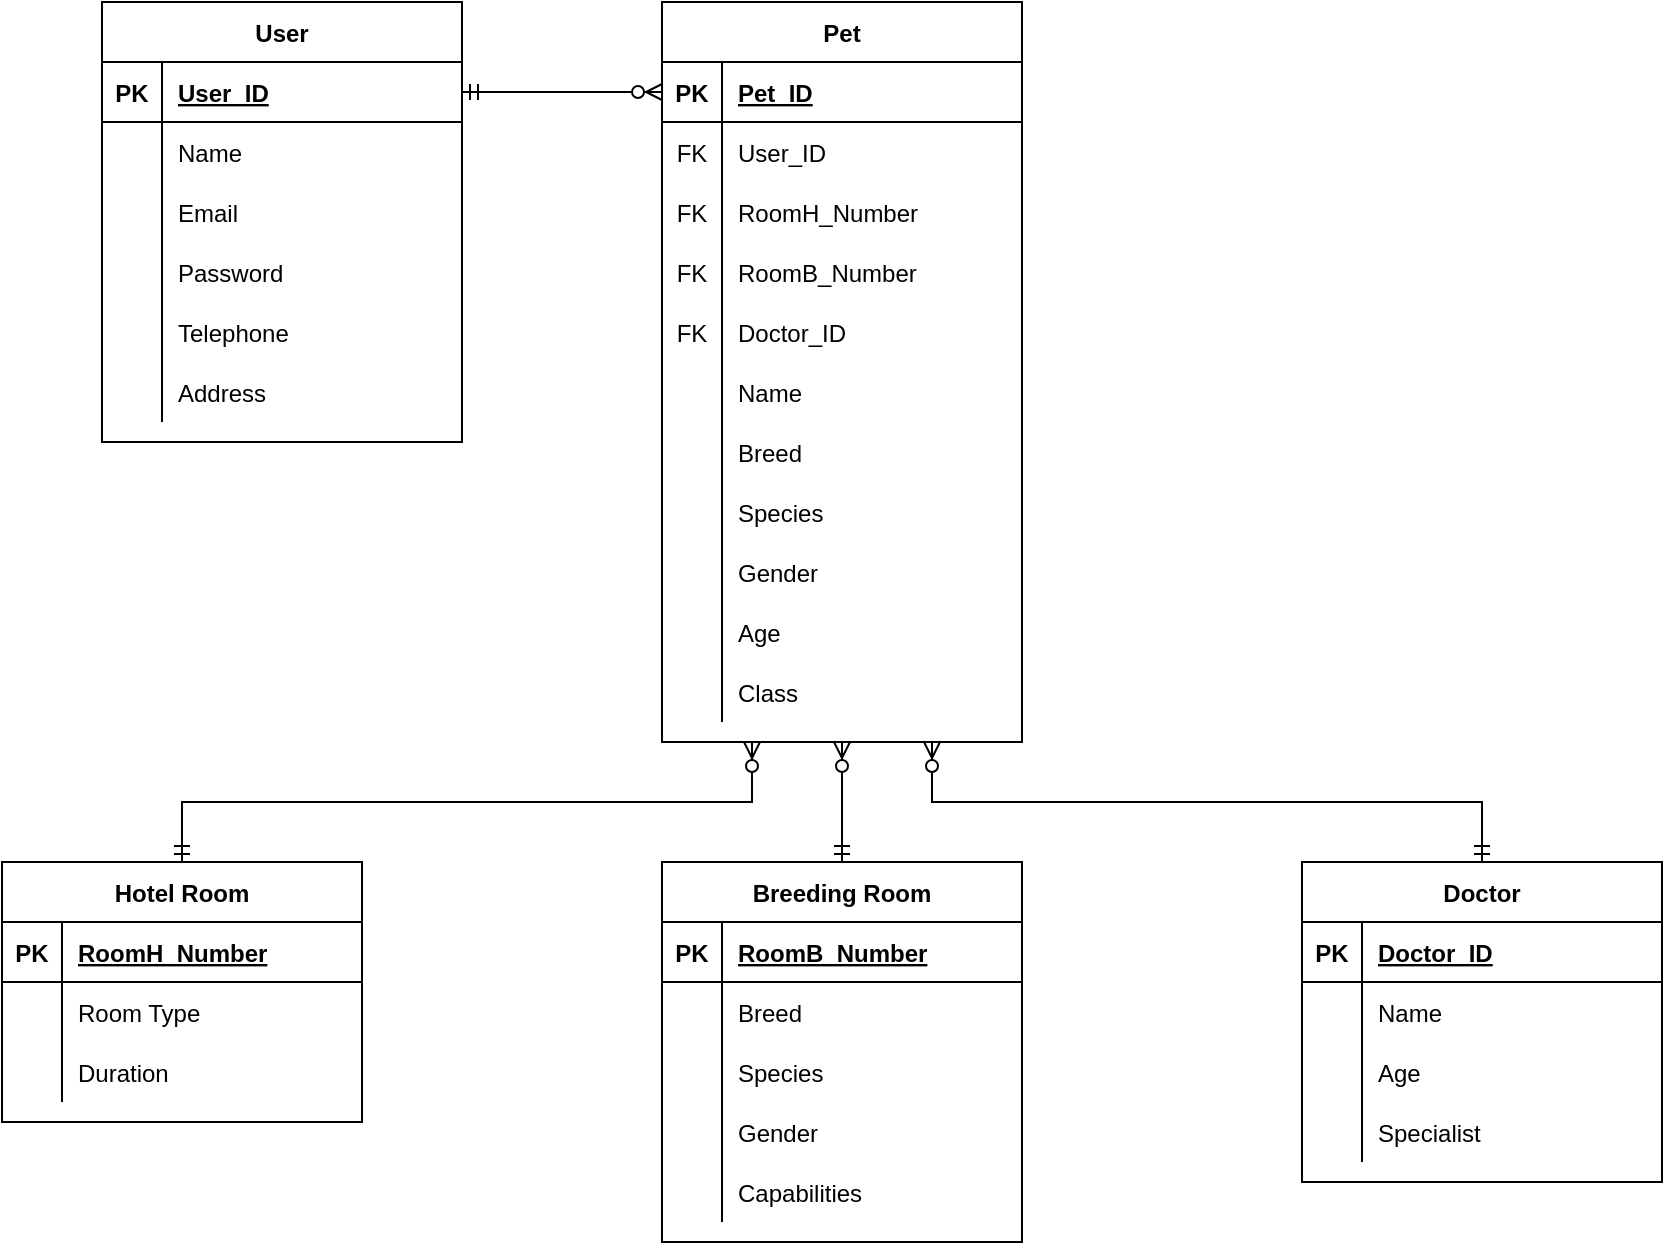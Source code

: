 <mxfile version="15.8.8" type="github" pages="2"><diagram id="2J634cxyii3OIA9NPOQA" name="Page-1"><mxGraphModel dx="2044" dy="936" grid="1" gridSize="10" guides="1" tooltips="1" connect="1" arrows="1" fold="1" page="1" pageScale="1" pageWidth="850" pageHeight="1100" math="0" shadow="0"><root><mxCell id="0"/><mxCell id="1" parent="0"/><mxCell id="0__9vRIjobspKRJIv8Oy-1" value="Pet" style="shape=table;startSize=30;container=1;collapsible=1;childLayout=tableLayout;fixedRows=1;rowLines=0;fontStyle=1;align=center;resizeLast=1;" vertex="1" parent="1"><mxGeometry x="500" y="160" width="180" height="370" as="geometry"/></mxCell><mxCell id="0__9vRIjobspKRJIv8Oy-2" value="" style="shape=partialRectangle;collapsible=0;dropTarget=0;pointerEvents=0;fillColor=none;top=0;left=0;bottom=1;right=0;points=[[0,0.5],[1,0.5]];portConstraint=eastwest;" vertex="1" parent="0__9vRIjobspKRJIv8Oy-1"><mxGeometry y="30" width="180" height="30" as="geometry"/></mxCell><mxCell id="0__9vRIjobspKRJIv8Oy-3" value="PK" style="shape=partialRectangle;connectable=0;fillColor=none;top=0;left=0;bottom=0;right=0;fontStyle=1;overflow=hidden;" vertex="1" parent="0__9vRIjobspKRJIv8Oy-2"><mxGeometry width="30" height="30" as="geometry"><mxRectangle width="30" height="30" as="alternateBounds"/></mxGeometry></mxCell><mxCell id="0__9vRIjobspKRJIv8Oy-4" value="Pet_ID" style="shape=partialRectangle;connectable=0;fillColor=none;top=0;left=0;bottom=0;right=0;align=left;spacingLeft=6;fontStyle=5;overflow=hidden;" vertex="1" parent="0__9vRIjobspKRJIv8Oy-2"><mxGeometry x="30" width="150" height="30" as="geometry"><mxRectangle width="150" height="30" as="alternateBounds"/></mxGeometry></mxCell><mxCell id="0__9vRIjobspKRJIv8Oy-5" style="shape=partialRectangle;collapsible=0;dropTarget=0;pointerEvents=0;fillColor=none;top=0;left=0;bottom=0;right=0;points=[[0,0.5],[1,0.5]];portConstraint=eastwest;" vertex="1" parent="0__9vRIjobspKRJIv8Oy-1"><mxGeometry y="60" width="180" height="30" as="geometry"/></mxCell><mxCell id="0__9vRIjobspKRJIv8Oy-6" value="FK" style="shape=partialRectangle;connectable=0;fillColor=none;top=0;left=0;bottom=0;right=0;editable=1;overflow=hidden;" vertex="1" parent="0__9vRIjobspKRJIv8Oy-5"><mxGeometry width="30" height="30" as="geometry"><mxRectangle width="30" height="30" as="alternateBounds"/></mxGeometry></mxCell><mxCell id="0__9vRIjobspKRJIv8Oy-7" value="User_ID" style="shape=partialRectangle;connectable=0;fillColor=none;top=0;left=0;bottom=0;right=0;align=left;spacingLeft=6;overflow=hidden;" vertex="1" parent="0__9vRIjobspKRJIv8Oy-5"><mxGeometry x="30" width="150" height="30" as="geometry"><mxRectangle width="150" height="30" as="alternateBounds"/></mxGeometry></mxCell><mxCell id="0__9vRIjobspKRJIv8Oy-8" style="shape=partialRectangle;collapsible=0;dropTarget=0;pointerEvents=0;fillColor=none;top=0;left=0;bottom=0;right=0;points=[[0,0.5],[1,0.5]];portConstraint=eastwest;" vertex="1" parent="0__9vRIjobspKRJIv8Oy-1"><mxGeometry y="90" width="180" height="30" as="geometry"/></mxCell><mxCell id="0__9vRIjobspKRJIv8Oy-9" value="FK" style="shape=partialRectangle;connectable=0;fillColor=none;top=0;left=0;bottom=0;right=0;editable=1;overflow=hidden;" vertex="1" parent="0__9vRIjobspKRJIv8Oy-8"><mxGeometry width="30" height="30" as="geometry"><mxRectangle width="30" height="30" as="alternateBounds"/></mxGeometry></mxCell><mxCell id="0__9vRIjobspKRJIv8Oy-10" value="RoomH_Number" style="shape=partialRectangle;connectable=0;fillColor=none;top=0;left=0;bottom=0;right=0;align=left;spacingLeft=6;overflow=hidden;" vertex="1" parent="0__9vRIjobspKRJIv8Oy-8"><mxGeometry x="30" width="150" height="30" as="geometry"><mxRectangle width="150" height="30" as="alternateBounds"/></mxGeometry></mxCell><mxCell id="0__9vRIjobspKRJIv8Oy-11" style="shape=partialRectangle;collapsible=0;dropTarget=0;pointerEvents=0;fillColor=none;top=0;left=0;bottom=0;right=0;points=[[0,0.5],[1,0.5]];portConstraint=eastwest;" vertex="1" parent="0__9vRIjobspKRJIv8Oy-1"><mxGeometry y="120" width="180" height="30" as="geometry"/></mxCell><mxCell id="0__9vRIjobspKRJIv8Oy-12" value="FK" style="shape=partialRectangle;connectable=0;fillColor=none;top=0;left=0;bottom=0;right=0;editable=1;overflow=hidden;" vertex="1" parent="0__9vRIjobspKRJIv8Oy-11"><mxGeometry width="30" height="30" as="geometry"><mxRectangle width="30" height="30" as="alternateBounds"/></mxGeometry></mxCell><mxCell id="0__9vRIjobspKRJIv8Oy-13" value="RoomB_Number" style="shape=partialRectangle;connectable=0;fillColor=none;top=0;left=0;bottom=0;right=0;align=left;spacingLeft=6;overflow=hidden;" vertex="1" parent="0__9vRIjobspKRJIv8Oy-11"><mxGeometry x="30" width="150" height="30" as="geometry"><mxRectangle width="150" height="30" as="alternateBounds"/></mxGeometry></mxCell><mxCell id="0__9vRIjobspKRJIv8Oy-14" style="shape=partialRectangle;collapsible=0;dropTarget=0;pointerEvents=0;fillColor=none;top=0;left=0;bottom=0;right=0;points=[[0,0.5],[1,0.5]];portConstraint=eastwest;" vertex="1" parent="0__9vRIjobspKRJIv8Oy-1"><mxGeometry y="150" width="180" height="30" as="geometry"/></mxCell><mxCell id="0__9vRIjobspKRJIv8Oy-15" value="FK" style="shape=partialRectangle;connectable=0;fillColor=none;top=0;left=0;bottom=0;right=0;editable=1;overflow=hidden;" vertex="1" parent="0__9vRIjobspKRJIv8Oy-14"><mxGeometry width="30" height="30" as="geometry"><mxRectangle width="30" height="30" as="alternateBounds"/></mxGeometry></mxCell><mxCell id="0__9vRIjobspKRJIv8Oy-16" value="Doctor_ID" style="shape=partialRectangle;connectable=0;fillColor=none;top=0;left=0;bottom=0;right=0;align=left;spacingLeft=6;overflow=hidden;" vertex="1" parent="0__9vRIjobspKRJIv8Oy-14"><mxGeometry x="30" width="150" height="30" as="geometry"><mxRectangle width="150" height="30" as="alternateBounds"/></mxGeometry></mxCell><mxCell id="0__9vRIjobspKRJIv8Oy-17" value="" style="shape=partialRectangle;collapsible=0;dropTarget=0;pointerEvents=0;fillColor=none;top=0;left=0;bottom=0;right=0;points=[[0,0.5],[1,0.5]];portConstraint=eastwest;" vertex="1" parent="0__9vRIjobspKRJIv8Oy-1"><mxGeometry y="180" width="180" height="30" as="geometry"/></mxCell><mxCell id="0__9vRIjobspKRJIv8Oy-18" value="" style="shape=partialRectangle;connectable=0;fillColor=none;top=0;left=0;bottom=0;right=0;editable=1;overflow=hidden;" vertex="1" parent="0__9vRIjobspKRJIv8Oy-17"><mxGeometry width="30" height="30" as="geometry"><mxRectangle width="30" height="30" as="alternateBounds"/></mxGeometry></mxCell><mxCell id="0__9vRIjobspKRJIv8Oy-19" value="Name" style="shape=partialRectangle;connectable=0;fillColor=none;top=0;left=0;bottom=0;right=0;align=left;spacingLeft=6;overflow=hidden;" vertex="1" parent="0__9vRIjobspKRJIv8Oy-17"><mxGeometry x="30" width="150" height="30" as="geometry"><mxRectangle width="150" height="30" as="alternateBounds"/></mxGeometry></mxCell><mxCell id="0__9vRIjobspKRJIv8Oy-20" value="" style="shape=partialRectangle;collapsible=0;dropTarget=0;pointerEvents=0;fillColor=none;top=0;left=0;bottom=0;right=0;points=[[0,0.5],[1,0.5]];portConstraint=eastwest;" vertex="1" parent="0__9vRIjobspKRJIv8Oy-1"><mxGeometry y="210" width="180" height="30" as="geometry"/></mxCell><mxCell id="0__9vRIjobspKRJIv8Oy-21" value="" style="shape=partialRectangle;connectable=0;fillColor=none;top=0;left=0;bottom=0;right=0;editable=1;overflow=hidden;" vertex="1" parent="0__9vRIjobspKRJIv8Oy-20"><mxGeometry width="30" height="30" as="geometry"><mxRectangle width="30" height="30" as="alternateBounds"/></mxGeometry></mxCell><mxCell id="0__9vRIjobspKRJIv8Oy-22" value="Breed" style="shape=partialRectangle;connectable=0;fillColor=none;top=0;left=0;bottom=0;right=0;align=left;spacingLeft=6;overflow=hidden;" vertex="1" parent="0__9vRIjobspKRJIv8Oy-20"><mxGeometry x="30" width="150" height="30" as="geometry"><mxRectangle width="150" height="30" as="alternateBounds"/></mxGeometry></mxCell><mxCell id="0__9vRIjobspKRJIv8Oy-23" style="shape=partialRectangle;collapsible=0;dropTarget=0;pointerEvents=0;fillColor=none;top=0;left=0;bottom=0;right=0;points=[[0,0.5],[1,0.5]];portConstraint=eastwest;" vertex="1" parent="0__9vRIjobspKRJIv8Oy-1"><mxGeometry y="240" width="180" height="30" as="geometry"/></mxCell><mxCell id="0__9vRIjobspKRJIv8Oy-24" style="shape=partialRectangle;connectable=0;fillColor=none;top=0;left=0;bottom=0;right=0;editable=1;overflow=hidden;" vertex="1" parent="0__9vRIjobspKRJIv8Oy-23"><mxGeometry width="30" height="30" as="geometry"><mxRectangle width="30" height="30" as="alternateBounds"/></mxGeometry></mxCell><mxCell id="0__9vRIjobspKRJIv8Oy-25" value="Species" style="shape=partialRectangle;connectable=0;fillColor=none;top=0;left=0;bottom=0;right=0;align=left;spacingLeft=6;overflow=hidden;" vertex="1" parent="0__9vRIjobspKRJIv8Oy-23"><mxGeometry x="30" width="150" height="30" as="geometry"><mxRectangle width="150" height="30" as="alternateBounds"/></mxGeometry></mxCell><mxCell id="0__9vRIjobspKRJIv8Oy-26" value="" style="shape=partialRectangle;collapsible=0;dropTarget=0;pointerEvents=0;fillColor=none;top=0;left=0;bottom=0;right=0;points=[[0,0.5],[1,0.5]];portConstraint=eastwest;" vertex="1" parent="0__9vRIjobspKRJIv8Oy-1"><mxGeometry y="270" width="180" height="30" as="geometry"/></mxCell><mxCell id="0__9vRIjobspKRJIv8Oy-27" value="" style="shape=partialRectangle;connectable=0;fillColor=none;top=0;left=0;bottom=0;right=0;editable=1;overflow=hidden;" vertex="1" parent="0__9vRIjobspKRJIv8Oy-26"><mxGeometry width="30" height="30" as="geometry"><mxRectangle width="30" height="30" as="alternateBounds"/></mxGeometry></mxCell><mxCell id="0__9vRIjobspKRJIv8Oy-28" value="Gender" style="shape=partialRectangle;connectable=0;fillColor=none;top=0;left=0;bottom=0;right=0;align=left;spacingLeft=6;overflow=hidden;" vertex="1" parent="0__9vRIjobspKRJIv8Oy-26"><mxGeometry x="30" width="150" height="30" as="geometry"><mxRectangle width="150" height="30" as="alternateBounds"/></mxGeometry></mxCell><mxCell id="0__9vRIjobspKRJIv8Oy-29" style="shape=partialRectangle;collapsible=0;dropTarget=0;pointerEvents=0;fillColor=none;top=0;left=0;bottom=0;right=0;points=[[0,0.5],[1,0.5]];portConstraint=eastwest;" vertex="1" parent="0__9vRIjobspKRJIv8Oy-1"><mxGeometry y="300" width="180" height="30" as="geometry"/></mxCell><mxCell id="0__9vRIjobspKRJIv8Oy-30" style="shape=partialRectangle;connectable=0;fillColor=none;top=0;left=0;bottom=0;right=0;editable=1;overflow=hidden;" vertex="1" parent="0__9vRIjobspKRJIv8Oy-29"><mxGeometry width="30" height="30" as="geometry"><mxRectangle width="30" height="30" as="alternateBounds"/></mxGeometry></mxCell><mxCell id="0__9vRIjobspKRJIv8Oy-31" value="Age" style="shape=partialRectangle;connectable=0;fillColor=none;top=0;left=0;bottom=0;right=0;align=left;spacingLeft=6;overflow=hidden;" vertex="1" parent="0__9vRIjobspKRJIv8Oy-29"><mxGeometry x="30" width="150" height="30" as="geometry"><mxRectangle width="150" height="30" as="alternateBounds"/></mxGeometry></mxCell><mxCell id="0__9vRIjobspKRJIv8Oy-32" style="shape=partialRectangle;collapsible=0;dropTarget=0;pointerEvents=0;fillColor=none;top=0;left=0;bottom=0;right=0;points=[[0,0.5],[1,0.5]];portConstraint=eastwest;" vertex="1" parent="0__9vRIjobspKRJIv8Oy-1"><mxGeometry y="330" width="180" height="30" as="geometry"/></mxCell><mxCell id="0__9vRIjobspKRJIv8Oy-33" style="shape=partialRectangle;connectable=0;fillColor=none;top=0;left=0;bottom=0;right=0;editable=1;overflow=hidden;" vertex="1" parent="0__9vRIjobspKRJIv8Oy-32"><mxGeometry width="30" height="30" as="geometry"><mxRectangle width="30" height="30" as="alternateBounds"/></mxGeometry></mxCell><mxCell id="0__9vRIjobspKRJIv8Oy-34" value="Class" style="shape=partialRectangle;connectable=0;fillColor=none;top=0;left=0;bottom=0;right=0;align=left;spacingLeft=6;overflow=hidden;" vertex="1" parent="0__9vRIjobspKRJIv8Oy-32"><mxGeometry x="30" width="150" height="30" as="geometry"><mxRectangle width="150" height="30" as="alternateBounds"/></mxGeometry></mxCell><mxCell id="0__9vRIjobspKRJIv8Oy-35" value="Hotel Room" style="shape=table;startSize=30;container=1;collapsible=1;childLayout=tableLayout;fixedRows=1;rowLines=0;fontStyle=1;align=center;resizeLast=1;" vertex="1" parent="1"><mxGeometry x="170" y="590" width="180" height="130" as="geometry"/></mxCell><mxCell id="0__9vRIjobspKRJIv8Oy-36" value="" style="shape=partialRectangle;collapsible=0;dropTarget=0;pointerEvents=0;fillColor=none;top=0;left=0;bottom=1;right=0;points=[[0,0.5],[1,0.5]];portConstraint=eastwest;" vertex="1" parent="0__9vRIjobspKRJIv8Oy-35"><mxGeometry y="30" width="180" height="30" as="geometry"/></mxCell><mxCell id="0__9vRIjobspKRJIv8Oy-37" value="PK" style="shape=partialRectangle;connectable=0;fillColor=none;top=0;left=0;bottom=0;right=0;fontStyle=1;overflow=hidden;" vertex="1" parent="0__9vRIjobspKRJIv8Oy-36"><mxGeometry width="30" height="30" as="geometry"><mxRectangle width="30" height="30" as="alternateBounds"/></mxGeometry></mxCell><mxCell id="0__9vRIjobspKRJIv8Oy-38" value="RoomH_Number" style="shape=partialRectangle;connectable=0;fillColor=none;top=0;left=0;bottom=0;right=0;align=left;spacingLeft=6;fontStyle=5;overflow=hidden;" vertex="1" parent="0__9vRIjobspKRJIv8Oy-36"><mxGeometry x="30" width="150" height="30" as="geometry"><mxRectangle width="150" height="30" as="alternateBounds"/></mxGeometry></mxCell><mxCell id="0__9vRIjobspKRJIv8Oy-39" style="shape=partialRectangle;collapsible=0;dropTarget=0;pointerEvents=0;fillColor=none;top=0;left=0;bottom=0;right=0;points=[[0,0.5],[1,0.5]];portConstraint=eastwest;" vertex="1" parent="0__9vRIjobspKRJIv8Oy-35"><mxGeometry y="60" width="180" height="30" as="geometry"/></mxCell><mxCell id="0__9vRIjobspKRJIv8Oy-40" style="shape=partialRectangle;connectable=0;fillColor=none;top=0;left=0;bottom=0;right=0;editable=1;overflow=hidden;" vertex="1" parent="0__9vRIjobspKRJIv8Oy-39"><mxGeometry width="30" height="30" as="geometry"><mxRectangle width="30" height="30" as="alternateBounds"/></mxGeometry></mxCell><mxCell id="0__9vRIjobspKRJIv8Oy-41" value="Room Type" style="shape=partialRectangle;connectable=0;fillColor=none;top=0;left=0;bottom=0;right=0;align=left;spacingLeft=6;overflow=hidden;" vertex="1" parent="0__9vRIjobspKRJIv8Oy-39"><mxGeometry x="30" width="150" height="30" as="geometry"><mxRectangle width="150" height="30" as="alternateBounds"/></mxGeometry></mxCell><mxCell id="0__9vRIjobspKRJIv8Oy-42" value="" style="shape=partialRectangle;collapsible=0;dropTarget=0;pointerEvents=0;fillColor=none;top=0;left=0;bottom=0;right=0;points=[[0,0.5],[1,0.5]];portConstraint=eastwest;" vertex="1" parent="0__9vRIjobspKRJIv8Oy-35"><mxGeometry y="90" width="180" height="30" as="geometry"/></mxCell><mxCell id="0__9vRIjobspKRJIv8Oy-43" value="" style="shape=partialRectangle;connectable=0;fillColor=none;top=0;left=0;bottom=0;right=0;editable=1;overflow=hidden;" vertex="1" parent="0__9vRIjobspKRJIv8Oy-42"><mxGeometry width="30" height="30" as="geometry"><mxRectangle width="30" height="30" as="alternateBounds"/></mxGeometry></mxCell><mxCell id="0__9vRIjobspKRJIv8Oy-44" value="Duration" style="shape=partialRectangle;connectable=0;fillColor=none;top=0;left=0;bottom=0;right=0;align=left;spacingLeft=6;overflow=hidden;" vertex="1" parent="0__9vRIjobspKRJIv8Oy-42"><mxGeometry x="30" width="150" height="30" as="geometry"><mxRectangle width="150" height="30" as="alternateBounds"/></mxGeometry></mxCell><mxCell id="0__9vRIjobspKRJIv8Oy-45" value="Breeding Room" style="shape=table;startSize=30;container=1;collapsible=1;childLayout=tableLayout;fixedRows=1;rowLines=0;fontStyle=1;align=center;resizeLast=1;" vertex="1" parent="1"><mxGeometry x="500" y="590" width="180" height="190" as="geometry"/></mxCell><mxCell id="0__9vRIjobspKRJIv8Oy-46" value="" style="shape=partialRectangle;collapsible=0;dropTarget=0;pointerEvents=0;fillColor=none;top=0;left=0;bottom=1;right=0;points=[[0,0.5],[1,0.5]];portConstraint=eastwest;" vertex="1" parent="0__9vRIjobspKRJIv8Oy-45"><mxGeometry y="30" width="180" height="30" as="geometry"/></mxCell><mxCell id="0__9vRIjobspKRJIv8Oy-47" value="PK" style="shape=partialRectangle;connectable=0;fillColor=none;top=0;left=0;bottom=0;right=0;fontStyle=1;overflow=hidden;" vertex="1" parent="0__9vRIjobspKRJIv8Oy-46"><mxGeometry width="30" height="30" as="geometry"><mxRectangle width="30" height="30" as="alternateBounds"/></mxGeometry></mxCell><mxCell id="0__9vRIjobspKRJIv8Oy-48" value="RoomB_Number" style="shape=partialRectangle;connectable=0;fillColor=none;top=0;left=0;bottom=0;right=0;align=left;spacingLeft=6;fontStyle=5;overflow=hidden;" vertex="1" parent="0__9vRIjobspKRJIv8Oy-46"><mxGeometry x="30" width="150" height="30" as="geometry"><mxRectangle width="150" height="30" as="alternateBounds"/></mxGeometry></mxCell><mxCell id="0__9vRIjobspKRJIv8Oy-49" value="" style="shape=partialRectangle;collapsible=0;dropTarget=0;pointerEvents=0;fillColor=none;top=0;left=0;bottom=0;right=0;points=[[0,0.5],[1,0.5]];portConstraint=eastwest;" vertex="1" parent="0__9vRIjobspKRJIv8Oy-45"><mxGeometry y="60" width="180" height="30" as="geometry"/></mxCell><mxCell id="0__9vRIjobspKRJIv8Oy-50" value="" style="shape=partialRectangle;connectable=0;fillColor=none;top=0;left=0;bottom=0;right=0;editable=1;overflow=hidden;" vertex="1" parent="0__9vRIjobspKRJIv8Oy-49"><mxGeometry width="30" height="30" as="geometry"><mxRectangle width="30" height="30" as="alternateBounds"/></mxGeometry></mxCell><mxCell id="0__9vRIjobspKRJIv8Oy-51" value="Breed" style="shape=partialRectangle;connectable=0;fillColor=none;top=0;left=0;bottom=0;right=0;align=left;spacingLeft=6;overflow=hidden;" vertex="1" parent="0__9vRIjobspKRJIv8Oy-49"><mxGeometry x="30" width="150" height="30" as="geometry"><mxRectangle width="150" height="30" as="alternateBounds"/></mxGeometry></mxCell><mxCell id="0__9vRIjobspKRJIv8Oy-52" value="" style="shape=partialRectangle;collapsible=0;dropTarget=0;pointerEvents=0;fillColor=none;top=0;left=0;bottom=0;right=0;points=[[0,0.5],[1,0.5]];portConstraint=eastwest;" vertex="1" parent="0__9vRIjobspKRJIv8Oy-45"><mxGeometry y="90" width="180" height="30" as="geometry"/></mxCell><mxCell id="0__9vRIjobspKRJIv8Oy-53" value="" style="shape=partialRectangle;connectable=0;fillColor=none;top=0;left=0;bottom=0;right=0;editable=1;overflow=hidden;" vertex="1" parent="0__9vRIjobspKRJIv8Oy-52"><mxGeometry width="30" height="30" as="geometry"><mxRectangle width="30" height="30" as="alternateBounds"/></mxGeometry></mxCell><mxCell id="0__9vRIjobspKRJIv8Oy-54" value="Species" style="shape=partialRectangle;connectable=0;fillColor=none;top=0;left=0;bottom=0;right=0;align=left;spacingLeft=6;overflow=hidden;" vertex="1" parent="0__9vRIjobspKRJIv8Oy-52"><mxGeometry x="30" width="150" height="30" as="geometry"><mxRectangle width="150" height="30" as="alternateBounds"/></mxGeometry></mxCell><mxCell id="0__9vRIjobspKRJIv8Oy-55" style="shape=partialRectangle;collapsible=0;dropTarget=0;pointerEvents=0;fillColor=none;top=0;left=0;bottom=0;right=0;points=[[0,0.5],[1,0.5]];portConstraint=eastwest;" vertex="1" parent="0__9vRIjobspKRJIv8Oy-45"><mxGeometry y="120" width="180" height="30" as="geometry"/></mxCell><mxCell id="0__9vRIjobspKRJIv8Oy-56" style="shape=partialRectangle;connectable=0;fillColor=none;top=0;left=0;bottom=0;right=0;editable=1;overflow=hidden;" vertex="1" parent="0__9vRIjobspKRJIv8Oy-55"><mxGeometry width="30" height="30" as="geometry"><mxRectangle width="30" height="30" as="alternateBounds"/></mxGeometry></mxCell><mxCell id="0__9vRIjobspKRJIv8Oy-57" value="Gender" style="shape=partialRectangle;connectable=0;fillColor=none;top=0;left=0;bottom=0;right=0;align=left;spacingLeft=6;overflow=hidden;" vertex="1" parent="0__9vRIjobspKRJIv8Oy-55"><mxGeometry x="30" width="150" height="30" as="geometry"><mxRectangle width="150" height="30" as="alternateBounds"/></mxGeometry></mxCell><mxCell id="0__9vRIjobspKRJIv8Oy-58" style="shape=partialRectangle;collapsible=0;dropTarget=0;pointerEvents=0;fillColor=none;top=0;left=0;bottom=0;right=0;points=[[0,0.5],[1,0.5]];portConstraint=eastwest;" vertex="1" parent="0__9vRIjobspKRJIv8Oy-45"><mxGeometry y="150" width="180" height="30" as="geometry"/></mxCell><mxCell id="0__9vRIjobspKRJIv8Oy-59" style="shape=partialRectangle;connectable=0;fillColor=none;top=0;left=0;bottom=0;right=0;editable=1;overflow=hidden;" vertex="1" parent="0__9vRIjobspKRJIv8Oy-58"><mxGeometry width="30" height="30" as="geometry"><mxRectangle width="30" height="30" as="alternateBounds"/></mxGeometry></mxCell><mxCell id="0__9vRIjobspKRJIv8Oy-60" value="Capabilities" style="shape=partialRectangle;connectable=0;fillColor=none;top=0;left=0;bottom=0;right=0;align=left;spacingLeft=6;overflow=hidden;" vertex="1" parent="0__9vRIjobspKRJIv8Oy-58"><mxGeometry x="30" width="150" height="30" as="geometry"><mxRectangle width="150" height="30" as="alternateBounds"/></mxGeometry></mxCell><mxCell id="0__9vRIjobspKRJIv8Oy-61" value="Doctor" style="shape=table;startSize=30;container=1;collapsible=1;childLayout=tableLayout;fixedRows=1;rowLines=0;fontStyle=1;align=center;resizeLast=1;" vertex="1" parent="1"><mxGeometry x="820" y="590" width="180" height="160" as="geometry"/></mxCell><mxCell id="0__9vRIjobspKRJIv8Oy-62" value="" style="shape=partialRectangle;collapsible=0;dropTarget=0;pointerEvents=0;fillColor=none;top=0;left=0;bottom=1;right=0;points=[[0,0.5],[1,0.5]];portConstraint=eastwest;" vertex="1" parent="0__9vRIjobspKRJIv8Oy-61"><mxGeometry y="30" width="180" height="30" as="geometry"/></mxCell><mxCell id="0__9vRIjobspKRJIv8Oy-63" value="PK" style="shape=partialRectangle;connectable=0;fillColor=none;top=0;left=0;bottom=0;right=0;fontStyle=1;overflow=hidden;" vertex="1" parent="0__9vRIjobspKRJIv8Oy-62"><mxGeometry width="30" height="30" as="geometry"><mxRectangle width="30" height="30" as="alternateBounds"/></mxGeometry></mxCell><mxCell id="0__9vRIjobspKRJIv8Oy-64" value="Doctor_ID" style="shape=partialRectangle;connectable=0;fillColor=none;top=0;left=0;bottom=0;right=0;align=left;spacingLeft=6;fontStyle=5;overflow=hidden;" vertex="1" parent="0__9vRIjobspKRJIv8Oy-62"><mxGeometry x="30" width="150" height="30" as="geometry"><mxRectangle width="150" height="30" as="alternateBounds"/></mxGeometry></mxCell><mxCell id="0__9vRIjobspKRJIv8Oy-65" value="" style="shape=partialRectangle;collapsible=0;dropTarget=0;pointerEvents=0;fillColor=none;top=0;left=0;bottom=0;right=0;points=[[0,0.5],[1,0.5]];portConstraint=eastwest;" vertex="1" parent="0__9vRIjobspKRJIv8Oy-61"><mxGeometry y="60" width="180" height="30" as="geometry"/></mxCell><mxCell id="0__9vRIjobspKRJIv8Oy-66" value="" style="shape=partialRectangle;connectable=0;fillColor=none;top=0;left=0;bottom=0;right=0;editable=1;overflow=hidden;" vertex="1" parent="0__9vRIjobspKRJIv8Oy-65"><mxGeometry width="30" height="30" as="geometry"><mxRectangle width="30" height="30" as="alternateBounds"/></mxGeometry></mxCell><mxCell id="0__9vRIjobspKRJIv8Oy-67" value="Name" style="shape=partialRectangle;connectable=0;fillColor=none;top=0;left=0;bottom=0;right=0;align=left;spacingLeft=6;overflow=hidden;" vertex="1" parent="0__9vRIjobspKRJIv8Oy-65"><mxGeometry x="30" width="150" height="30" as="geometry"><mxRectangle width="150" height="30" as="alternateBounds"/></mxGeometry></mxCell><mxCell id="0__9vRIjobspKRJIv8Oy-68" value="" style="shape=partialRectangle;collapsible=0;dropTarget=0;pointerEvents=0;fillColor=none;top=0;left=0;bottom=0;right=0;points=[[0,0.5],[1,0.5]];portConstraint=eastwest;" vertex="1" parent="0__9vRIjobspKRJIv8Oy-61"><mxGeometry y="90" width="180" height="30" as="geometry"/></mxCell><mxCell id="0__9vRIjobspKRJIv8Oy-69" value="" style="shape=partialRectangle;connectable=0;fillColor=none;top=0;left=0;bottom=0;right=0;editable=1;overflow=hidden;" vertex="1" parent="0__9vRIjobspKRJIv8Oy-68"><mxGeometry width="30" height="30" as="geometry"><mxRectangle width="30" height="30" as="alternateBounds"/></mxGeometry></mxCell><mxCell id="0__9vRIjobspKRJIv8Oy-70" value="Age" style="shape=partialRectangle;connectable=0;fillColor=none;top=0;left=0;bottom=0;right=0;align=left;spacingLeft=6;overflow=hidden;" vertex="1" parent="0__9vRIjobspKRJIv8Oy-68"><mxGeometry x="30" width="150" height="30" as="geometry"><mxRectangle width="150" height="30" as="alternateBounds"/></mxGeometry></mxCell><mxCell id="0__9vRIjobspKRJIv8Oy-71" value="" style="shape=partialRectangle;collapsible=0;dropTarget=0;pointerEvents=0;fillColor=none;top=0;left=0;bottom=0;right=0;points=[[0,0.5],[1,0.5]];portConstraint=eastwest;" vertex="1" parent="0__9vRIjobspKRJIv8Oy-61"><mxGeometry y="120" width="180" height="30" as="geometry"/></mxCell><mxCell id="0__9vRIjobspKRJIv8Oy-72" value="" style="shape=partialRectangle;connectable=0;fillColor=none;top=0;left=0;bottom=0;right=0;editable=1;overflow=hidden;" vertex="1" parent="0__9vRIjobspKRJIv8Oy-71"><mxGeometry width="30" height="30" as="geometry"><mxRectangle width="30" height="30" as="alternateBounds"/></mxGeometry></mxCell><mxCell id="0__9vRIjobspKRJIv8Oy-73" value="Specialist" style="shape=partialRectangle;connectable=0;fillColor=none;top=0;left=0;bottom=0;right=0;align=left;spacingLeft=6;overflow=hidden;" vertex="1" parent="0__9vRIjobspKRJIv8Oy-71"><mxGeometry x="30" width="150" height="30" as="geometry"><mxRectangle width="150" height="30" as="alternateBounds"/></mxGeometry></mxCell><mxCell id="0__9vRIjobspKRJIv8Oy-74" value="User" style="shape=table;startSize=30;container=1;collapsible=1;childLayout=tableLayout;fixedRows=1;rowLines=0;fontStyle=1;align=center;resizeLast=1;" vertex="1" parent="1"><mxGeometry x="220" y="160" width="180" height="220" as="geometry"/></mxCell><mxCell id="0__9vRIjobspKRJIv8Oy-75" value="" style="shape=partialRectangle;collapsible=0;dropTarget=0;pointerEvents=0;fillColor=none;top=0;left=0;bottom=1;right=0;points=[[0,0.5],[1,0.5]];portConstraint=eastwest;" vertex="1" parent="0__9vRIjobspKRJIv8Oy-74"><mxGeometry y="30" width="180" height="30" as="geometry"/></mxCell><mxCell id="0__9vRIjobspKRJIv8Oy-76" value="PK" style="shape=partialRectangle;connectable=0;fillColor=none;top=0;left=0;bottom=0;right=0;fontStyle=1;overflow=hidden;" vertex="1" parent="0__9vRIjobspKRJIv8Oy-75"><mxGeometry width="30" height="30" as="geometry"><mxRectangle width="30" height="30" as="alternateBounds"/></mxGeometry></mxCell><mxCell id="0__9vRIjobspKRJIv8Oy-77" value="User_ID" style="shape=partialRectangle;connectable=0;fillColor=none;top=0;left=0;bottom=0;right=0;align=left;spacingLeft=6;fontStyle=5;overflow=hidden;" vertex="1" parent="0__9vRIjobspKRJIv8Oy-75"><mxGeometry x="30" width="150" height="30" as="geometry"><mxRectangle width="150" height="30" as="alternateBounds"/></mxGeometry></mxCell><mxCell id="0__9vRIjobspKRJIv8Oy-78" value="" style="shape=partialRectangle;collapsible=0;dropTarget=0;pointerEvents=0;fillColor=none;top=0;left=0;bottom=0;right=0;points=[[0,0.5],[1,0.5]];portConstraint=eastwest;" vertex="1" parent="0__9vRIjobspKRJIv8Oy-74"><mxGeometry y="60" width="180" height="30" as="geometry"/></mxCell><mxCell id="0__9vRIjobspKRJIv8Oy-79" value="" style="shape=partialRectangle;connectable=0;fillColor=none;top=0;left=0;bottom=0;right=0;editable=1;overflow=hidden;" vertex="1" parent="0__9vRIjobspKRJIv8Oy-78"><mxGeometry width="30" height="30" as="geometry"><mxRectangle width="30" height="30" as="alternateBounds"/></mxGeometry></mxCell><mxCell id="0__9vRIjobspKRJIv8Oy-80" value="Name" style="shape=partialRectangle;connectable=0;fillColor=none;top=0;left=0;bottom=0;right=0;align=left;spacingLeft=6;overflow=hidden;" vertex="1" parent="0__9vRIjobspKRJIv8Oy-78"><mxGeometry x="30" width="150" height="30" as="geometry"><mxRectangle width="150" height="30" as="alternateBounds"/></mxGeometry></mxCell><mxCell id="0__9vRIjobspKRJIv8Oy-81" value="" style="shape=partialRectangle;collapsible=0;dropTarget=0;pointerEvents=0;fillColor=none;top=0;left=0;bottom=0;right=0;points=[[0,0.5],[1,0.5]];portConstraint=eastwest;" vertex="1" parent="0__9vRIjobspKRJIv8Oy-74"><mxGeometry y="90" width="180" height="30" as="geometry"/></mxCell><mxCell id="0__9vRIjobspKRJIv8Oy-82" value="" style="shape=partialRectangle;connectable=0;fillColor=none;top=0;left=0;bottom=0;right=0;editable=1;overflow=hidden;" vertex="1" parent="0__9vRIjobspKRJIv8Oy-81"><mxGeometry width="30" height="30" as="geometry"><mxRectangle width="30" height="30" as="alternateBounds"/></mxGeometry></mxCell><mxCell id="0__9vRIjobspKRJIv8Oy-83" value="Email" style="shape=partialRectangle;connectable=0;fillColor=none;top=0;left=0;bottom=0;right=0;align=left;spacingLeft=6;overflow=hidden;" vertex="1" parent="0__9vRIjobspKRJIv8Oy-81"><mxGeometry x="30" width="150" height="30" as="geometry"><mxRectangle width="150" height="30" as="alternateBounds"/></mxGeometry></mxCell><mxCell id="0__9vRIjobspKRJIv8Oy-84" style="shape=partialRectangle;collapsible=0;dropTarget=0;pointerEvents=0;fillColor=none;top=0;left=0;bottom=0;right=0;points=[[0,0.5],[1,0.5]];portConstraint=eastwest;" vertex="1" parent="0__9vRIjobspKRJIv8Oy-74"><mxGeometry y="120" width="180" height="30" as="geometry"/></mxCell><mxCell id="0__9vRIjobspKRJIv8Oy-85" style="shape=partialRectangle;connectable=0;fillColor=none;top=0;left=0;bottom=0;right=0;editable=1;overflow=hidden;" vertex="1" parent="0__9vRIjobspKRJIv8Oy-84"><mxGeometry width="30" height="30" as="geometry"><mxRectangle width="30" height="30" as="alternateBounds"/></mxGeometry></mxCell><mxCell id="0__9vRIjobspKRJIv8Oy-86" value="Password" style="shape=partialRectangle;connectable=0;fillColor=none;top=0;left=0;bottom=0;right=0;align=left;spacingLeft=6;overflow=hidden;" vertex="1" parent="0__9vRIjobspKRJIv8Oy-84"><mxGeometry x="30" width="150" height="30" as="geometry"><mxRectangle width="150" height="30" as="alternateBounds"/></mxGeometry></mxCell><mxCell id="0__9vRIjobspKRJIv8Oy-87" style="shape=partialRectangle;collapsible=0;dropTarget=0;pointerEvents=0;fillColor=none;top=0;left=0;bottom=0;right=0;points=[[0,0.5],[1,0.5]];portConstraint=eastwest;" vertex="1" parent="0__9vRIjobspKRJIv8Oy-74"><mxGeometry y="150" width="180" height="30" as="geometry"/></mxCell><mxCell id="0__9vRIjobspKRJIv8Oy-88" style="shape=partialRectangle;connectable=0;fillColor=none;top=0;left=0;bottom=0;right=0;editable=1;overflow=hidden;" vertex="1" parent="0__9vRIjobspKRJIv8Oy-87"><mxGeometry width="30" height="30" as="geometry"><mxRectangle width="30" height="30" as="alternateBounds"/></mxGeometry></mxCell><mxCell id="0__9vRIjobspKRJIv8Oy-89" value="Telephone" style="shape=partialRectangle;connectable=0;fillColor=none;top=0;left=0;bottom=0;right=0;align=left;spacingLeft=6;overflow=hidden;" vertex="1" parent="0__9vRIjobspKRJIv8Oy-87"><mxGeometry x="30" width="150" height="30" as="geometry"><mxRectangle width="150" height="30" as="alternateBounds"/></mxGeometry></mxCell><mxCell id="0__9vRIjobspKRJIv8Oy-90" style="shape=partialRectangle;collapsible=0;dropTarget=0;pointerEvents=0;fillColor=none;top=0;left=0;bottom=0;right=0;points=[[0,0.5],[1,0.5]];portConstraint=eastwest;" vertex="1" parent="0__9vRIjobspKRJIv8Oy-74"><mxGeometry y="180" width="180" height="30" as="geometry"/></mxCell><mxCell id="0__9vRIjobspKRJIv8Oy-91" style="shape=partialRectangle;connectable=0;fillColor=none;top=0;left=0;bottom=0;right=0;editable=1;overflow=hidden;" vertex="1" parent="0__9vRIjobspKRJIv8Oy-90"><mxGeometry width="30" height="30" as="geometry"><mxRectangle width="30" height="30" as="alternateBounds"/></mxGeometry></mxCell><mxCell id="0__9vRIjobspKRJIv8Oy-92" value="Address" style="shape=partialRectangle;connectable=0;fillColor=none;top=0;left=0;bottom=0;right=0;align=left;spacingLeft=6;overflow=hidden;" vertex="1" parent="0__9vRIjobspKRJIv8Oy-90"><mxGeometry x="30" width="150" height="30" as="geometry"><mxRectangle width="150" height="30" as="alternateBounds"/></mxGeometry></mxCell><mxCell id="0__9vRIjobspKRJIv8Oy-93" value="" style="edgeStyle=entityRelationEdgeStyle;fontSize=12;html=1;endArrow=ERzeroToMany;startArrow=ERmandOne;rounded=0;exitX=1;exitY=0.5;exitDx=0;exitDy=0;entryX=0;entryY=0.5;entryDx=0;entryDy=0;" edge="1" parent="1" source="0__9vRIjobspKRJIv8Oy-75" target="0__9vRIjobspKRJIv8Oy-2"><mxGeometry width="100" height="100" relative="1" as="geometry"><mxPoint x="510" y="400" as="sourcePoint"/><mxPoint x="610" y="300" as="targetPoint"/></mxGeometry></mxCell><mxCell id="0__9vRIjobspKRJIv8Oy-94" value="" style="edgeStyle=orthogonalEdgeStyle;fontSize=12;html=1;endArrow=ERzeroToMany;startArrow=ERmandOne;rounded=0;exitX=0.5;exitY=0;exitDx=0;exitDy=0;entryX=0.75;entryY=1;entryDx=0;entryDy=0;" edge="1" parent="1" source="0__9vRIjobspKRJIv8Oy-61" target="0__9vRIjobspKRJIv8Oy-1"><mxGeometry width="100" height="100" relative="1" as="geometry"><mxPoint x="910" y="580" as="sourcePoint"/><mxPoint x="660" y="420" as="targetPoint"/></mxGeometry></mxCell><mxCell id="0__9vRIjobspKRJIv8Oy-95" value="" style="fontSize=12;html=1;endArrow=ERzeroToMany;startArrow=ERmandOne;rounded=0;entryX=0.5;entryY=1;entryDx=0;entryDy=0;exitX=0.5;exitY=0;exitDx=0;exitDy=0;" edge="1" parent="1" source="0__9vRIjobspKRJIv8Oy-45" target="0__9vRIjobspKRJIv8Oy-1"><mxGeometry width="100" height="100" relative="1" as="geometry"><mxPoint x="470" y="680" as="sourcePoint"/><mxPoint x="570" y="580" as="targetPoint"/></mxGeometry></mxCell><mxCell id="0__9vRIjobspKRJIv8Oy-96" value="" style="edgeStyle=orthogonalEdgeStyle;fontSize=12;html=1;endArrow=ERzeroToMany;startArrow=ERmandOne;rounded=0;exitX=0.5;exitY=0;exitDx=0;exitDy=0;entryX=0.25;entryY=1;entryDx=0;entryDy=0;" edge="1" parent="1" source="0__9vRIjobspKRJIv8Oy-35" target="0__9vRIjobspKRJIv8Oy-1"><mxGeometry width="100" height="100" relative="1" as="geometry"><mxPoint x="470" y="680" as="sourcePoint"/><mxPoint x="570" y="580" as="targetPoint"/></mxGeometry></mxCell></root></mxGraphModel></diagram><diagram id="evFEgjBao5wfJKTuTbFj" name="Page-2"><mxGraphModel dx="2044" dy="936" grid="1" gridSize="10" guides="1" tooltips="1" connect="1" arrows="1" fold="1" page="1" pageScale="1" pageWidth="850" pageHeight="1100" math="0" shadow="0"><root><mxCell id="n9HTW4S1U68KLIDgizo6-0"/><mxCell id="n9HTW4S1U68KLIDgizo6-1" parent="n9HTW4S1U68KLIDgizo6-0"/><mxCell id="-PQFcS-keFIV9pLLG7Da-0" value="&lt;u&gt;&lt;b&gt;&lt;font style=&quot;font-size: 14px&quot;&gt;User_ID&lt;/font&gt;&lt;/b&gt;&lt;/u&gt;" style="rounded=0;whiteSpace=wrap;html=1;" vertex="1" parent="n9HTW4S1U68KLIDgizo6-1"><mxGeometry x="110" y="70" width="120" height="60" as="geometry"/></mxCell><mxCell id="-PQFcS-keFIV9pLLG7Da-1" value="&lt;font style=&quot;font-size: 14px&quot;&gt;Name&lt;/font&gt;" style="rounded=0;whiteSpace=wrap;html=1;" vertex="1" parent="n9HTW4S1U68KLIDgizo6-1"><mxGeometry x="230" y="70" width="120" height="60" as="geometry"/></mxCell><mxCell id="-PQFcS-keFIV9pLLG7Da-2" value="&lt;font style=&quot;font-size: 14px&quot;&gt;Email&lt;/font&gt;" style="rounded=0;whiteSpace=wrap;html=1;" vertex="1" parent="n9HTW4S1U68KLIDgizo6-1"><mxGeometry x="350" y="70" width="120" height="60" as="geometry"/></mxCell><mxCell id="-PQFcS-keFIV9pLLG7Da-3" value="&lt;font style=&quot;font-size: 14px&quot;&gt;Telephone&lt;/font&gt;" style="rounded=0;whiteSpace=wrap;html=1;" vertex="1" parent="n9HTW4S1U68KLIDgizo6-1"><mxGeometry x="590" y="70" width="120" height="60" as="geometry"/></mxCell><mxCell id="-PQFcS-keFIV9pLLG7Da-4" value="&lt;font style=&quot;font-size: 14px&quot;&gt;Address&lt;/font&gt;" style="rounded=0;whiteSpace=wrap;html=1;" vertex="1" parent="n9HTW4S1U68KLIDgizo6-1"><mxGeometry x="710" y="70" width="120" height="60" as="geometry"/></mxCell><mxCell id="-PQFcS-keFIV9pLLG7Da-5" value="&lt;u&gt;&lt;b&gt;&lt;font style=&quot;font-size: 14px&quot;&gt;Pet_ID&lt;/font&gt;&lt;/b&gt;&lt;/u&gt;" style="rounded=0;whiteSpace=wrap;html=1;" vertex="1" parent="n9HTW4S1U68KLIDgizo6-1"><mxGeometry x="110" y="190" width="120" height="60" as="geometry"/></mxCell><mxCell id="-PQFcS-keFIV9pLLG7Da-6" value="&lt;font style=&quot;font-size: 14px&quot;&gt;Name&lt;/font&gt;" style="rounded=0;whiteSpace=wrap;html=1;" vertex="1" parent="n9HTW4S1U68KLIDgizo6-1"><mxGeometry x="710" y="190" width="120" height="60" as="geometry"/></mxCell><mxCell id="-PQFcS-keFIV9pLLG7Da-7" value="&lt;font style=&quot;font-size: 14px&quot;&gt;Breed&lt;/font&gt;" style="rounded=0;whiteSpace=wrap;html=1;" vertex="1" parent="n9HTW4S1U68KLIDgizo6-1"><mxGeometry x="830" y="190" width="120" height="60" as="geometry"/></mxCell><mxCell id="-PQFcS-keFIV9pLLG7Da-8" value="&lt;font style=&quot;font-size: 14px&quot;&gt;Species&lt;/font&gt;" style="rounded=0;whiteSpace=wrap;html=1;" vertex="1" parent="n9HTW4S1U68KLIDgizo6-1"><mxGeometry x="950" y="190" width="120" height="60" as="geometry"/></mxCell><mxCell id="-PQFcS-keFIV9pLLG7Da-9" value="&lt;font style=&quot;font-size: 14px&quot;&gt;Gender&lt;/font&gt;" style="rounded=0;whiteSpace=wrap;html=1;" vertex="1" parent="n9HTW4S1U68KLIDgizo6-1"><mxGeometry x="1070" y="190" width="120" height="60" as="geometry"/></mxCell><mxCell id="-PQFcS-keFIV9pLLG7Da-10" value="&lt;span style=&quot;font-size: 14px&quot;&gt;Age&lt;/span&gt;" style="rounded=0;whiteSpace=wrap;html=1;" vertex="1" parent="n9HTW4S1U68KLIDgizo6-1"><mxGeometry x="1190" y="190" width="120" height="60" as="geometry"/></mxCell><mxCell id="-PQFcS-keFIV9pLLG7Da-11" value="&lt;font style=&quot;font-size: 14px&quot;&gt;Class&lt;/font&gt;" style="rounded=0;whiteSpace=wrap;html=1;" vertex="1" parent="n9HTW4S1U68KLIDgizo6-1"><mxGeometry x="1310" y="190" width="110" height="60" as="geometry"/></mxCell><mxCell id="-PQFcS-keFIV9pLLG7Da-12" value="&lt;u&gt;&lt;b&gt;&lt;font style=&quot;font-size: 14px&quot;&gt;RoomB_Number&lt;/font&gt;&lt;/b&gt;&lt;/u&gt;" style="rounded=0;whiteSpace=wrap;html=1;" vertex="1" parent="n9HTW4S1U68KLIDgizo6-1"><mxGeometry x="110" y="310" width="120" height="60" as="geometry"/></mxCell><mxCell id="-PQFcS-keFIV9pLLG7Da-13" value="&lt;font style=&quot;font-size: 14px&quot;&gt;Breed&lt;/font&gt;" style="rounded=0;whiteSpace=wrap;html=1;" vertex="1" parent="n9HTW4S1U68KLIDgizo6-1"><mxGeometry x="230" y="310" width="120" height="60" as="geometry"/></mxCell><mxCell id="-PQFcS-keFIV9pLLG7Da-14" value="&lt;font style=&quot;font-size: 14px&quot;&gt;Species&lt;/font&gt;" style="rounded=0;whiteSpace=wrap;html=1;" vertex="1" parent="n9HTW4S1U68KLIDgizo6-1"><mxGeometry x="350" y="310" width="120" height="60" as="geometry"/></mxCell><mxCell id="-PQFcS-keFIV9pLLG7Da-15" value="&lt;font style=&quot;font-size: 14px&quot;&gt;Gender&lt;/font&gt;" style="rounded=0;whiteSpace=wrap;html=1;" vertex="1" parent="n9HTW4S1U68KLIDgizo6-1"><mxGeometry x="470" y="310" width="120" height="60" as="geometry"/></mxCell><mxCell id="-PQFcS-keFIV9pLLG7Da-16" value="&lt;font style=&quot;font-size: 14px&quot;&gt;Capabilities&lt;/font&gt;" style="rounded=0;whiteSpace=wrap;html=1;" vertex="1" parent="n9HTW4S1U68KLIDgizo6-1"><mxGeometry x="590" y="310" width="120" height="60" as="geometry"/></mxCell><mxCell id="-PQFcS-keFIV9pLLG7Da-17" value="&lt;u&gt;&lt;b&gt;&lt;font style=&quot;font-size: 14px&quot;&gt;Doctor_ID&lt;/font&gt;&lt;/b&gt;&lt;/u&gt;" style="rounded=0;whiteSpace=wrap;html=1;" vertex="1" parent="n9HTW4S1U68KLIDgizo6-1"><mxGeometry x="120" y="550" width="120" height="60" as="geometry"/></mxCell><mxCell id="-PQFcS-keFIV9pLLG7Da-18" value="&lt;font style=&quot;font-size: 14px&quot;&gt;Name&lt;/font&gt;" style="rounded=0;whiteSpace=wrap;html=1;" vertex="1" parent="n9HTW4S1U68KLIDgizo6-1"><mxGeometry x="240" y="550" width="120" height="60" as="geometry"/></mxCell><mxCell id="-PQFcS-keFIV9pLLG7Da-19" value="&lt;span style=&quot;font-size: 14px&quot;&gt;Age&lt;/span&gt;" style="rounded=0;whiteSpace=wrap;html=1;" vertex="1" parent="n9HTW4S1U68KLIDgizo6-1"><mxGeometry x="360" y="550" width="120" height="60" as="geometry"/></mxCell><mxCell id="-PQFcS-keFIV9pLLG7Da-20" value="&lt;span style=&quot;font-size: 14px&quot;&gt;Specialist&lt;/span&gt;" style="rounded=0;whiteSpace=wrap;html=1;" vertex="1" parent="n9HTW4S1U68KLIDgizo6-1"><mxGeometry x="480" y="550" width="120" height="60" as="geometry"/></mxCell><mxCell id="-PQFcS-keFIV9pLLG7Da-21" value="&lt;u&gt;&lt;b&gt;&lt;font style=&quot;font-size: 14px&quot;&gt;RoomH_Number&lt;/font&gt;&lt;/b&gt;&lt;/u&gt;" style="rounded=0;whiteSpace=wrap;html=1;" vertex="1" parent="n9HTW4S1U68KLIDgizo6-1"><mxGeometry x="120" y="430" width="120" height="60" as="geometry"/></mxCell><mxCell id="-PQFcS-keFIV9pLLG7Da-22" value="&lt;font style=&quot;font-size: 14px&quot;&gt;Room Type&lt;/font&gt;" style="rounded=0;whiteSpace=wrap;html=1;" vertex="1" parent="n9HTW4S1U68KLIDgizo6-1"><mxGeometry x="240" y="430" width="120" height="60" as="geometry"/></mxCell><mxCell id="-PQFcS-keFIV9pLLG7Da-23" style="edgeStyle=orthogonalEdgeStyle;curved=1;rounded=0;orthogonalLoop=1;jettySize=auto;html=1;exitX=0.5;exitY=0;exitDx=0;exitDy=0;entryX=0.5;entryY=1;entryDx=0;entryDy=0;" edge="1" parent="n9HTW4S1U68KLIDgizo6-1" source="-PQFcS-keFIV9pLLG7Da-24" target="-PQFcS-keFIV9pLLG7Da-0"><mxGeometry relative="1" as="geometry"/></mxCell><mxCell id="-PQFcS-keFIV9pLLG7Da-24" value="&lt;span style=&quot;font-size: 14px&quot;&gt;&lt;u&gt;User_ID&lt;/u&gt;&lt;/span&gt;" style="rounded=0;whiteSpace=wrap;html=1;" vertex="1" parent="n9HTW4S1U68KLIDgizo6-1"><mxGeometry x="230" y="190" width="120" height="60" as="geometry"/></mxCell><mxCell id="-PQFcS-keFIV9pLLG7Da-25" value="&lt;font style=&quot;font-size: 14px&quot;&gt;Password&lt;/font&gt;" style="rounded=0;whiteSpace=wrap;html=1;" vertex="1" parent="n9HTW4S1U68KLIDgizo6-1"><mxGeometry x="470" y="70" width="120" height="60" as="geometry"/></mxCell><mxCell id="-PQFcS-keFIV9pLLG7Da-26" value="&lt;font style=&quot;font-size: 14px&quot;&gt;Duration&lt;/font&gt;" style="rounded=0;whiteSpace=wrap;html=1;" vertex="1" parent="n9HTW4S1U68KLIDgizo6-1"><mxGeometry x="360" y="430" width="120" height="60" as="geometry"/></mxCell><mxCell id="-PQFcS-keFIV9pLLG7Da-27" style="edgeStyle=orthogonalEdgeStyle;rounded=0;orthogonalLoop=1;jettySize=auto;html=1;exitX=0.5;exitY=1;exitDx=0;exitDy=0;entryX=0.5;entryY=0;entryDx=0;entryDy=0;curved=1;" edge="1" parent="n9HTW4S1U68KLIDgizo6-1" source="-PQFcS-keFIV9pLLG7Da-28" target="-PQFcS-keFIV9pLLG7Da-12"><mxGeometry relative="1" as="geometry"/></mxCell><mxCell id="-PQFcS-keFIV9pLLG7Da-28" value="&lt;u&gt;&lt;span&gt;&lt;font style=&quot;font-size: 14px&quot;&gt;RoomB_Number&lt;/font&gt;&lt;/span&gt;&lt;/u&gt;" style="rounded=0;whiteSpace=wrap;html=1;fontStyle=0" vertex="1" parent="n9HTW4S1U68KLIDgizo6-1"><mxGeometry x="350" y="190" width="120" height="60" as="geometry"/></mxCell><mxCell id="-PQFcS-keFIV9pLLG7Da-29" style="edgeStyle=orthogonalEdgeStyle;rounded=0;orthogonalLoop=1;jettySize=auto;html=1;exitX=0.5;exitY=1;exitDx=0;exitDy=0;entryX=0.5;entryY=0;entryDx=0;entryDy=0;curved=1;" edge="1" parent="n9HTW4S1U68KLIDgizo6-1" source="-PQFcS-keFIV9pLLG7Da-30" target="-PQFcS-keFIV9pLLG7Da-21"><mxGeometry relative="1" as="geometry"><Array as="points"><mxPoint x="530" y="290"/><mxPoint x="780" y="290"/><mxPoint x="780" y="410"/><mxPoint x="180" y="410"/></Array></mxGeometry></mxCell><mxCell id="-PQFcS-keFIV9pLLG7Da-30" value="&lt;u&gt;&lt;span style=&quot;font-weight: normal&quot;&gt;&lt;font style=&quot;font-size: 14px&quot;&gt;RoomH_Number&lt;/font&gt;&lt;/span&gt;&lt;/u&gt;" style="rounded=0;whiteSpace=wrap;html=1;fontStyle=1" vertex="1" parent="n9HTW4S1U68KLIDgizo6-1"><mxGeometry x="470" y="190" width="120" height="60" as="geometry"/></mxCell><mxCell id="-PQFcS-keFIV9pLLG7Da-31" style="edgeStyle=orthogonalEdgeStyle;curved=1;rounded=0;orthogonalLoop=1;jettySize=auto;html=1;exitX=0.5;exitY=1;exitDx=0;exitDy=0;entryX=0.5;entryY=0;entryDx=0;entryDy=0;" edge="1" parent="n9HTW4S1U68KLIDgizo6-1" source="-PQFcS-keFIV9pLLG7Da-32" target="-PQFcS-keFIV9pLLG7Da-17"><mxGeometry relative="1" as="geometry"><Array as="points"><mxPoint x="650" y="280"/><mxPoint x="840" y="280"/><mxPoint x="840" y="520"/><mxPoint x="180" y="520"/></Array></mxGeometry></mxCell><mxCell id="-PQFcS-keFIV9pLLG7Da-32" value="&lt;u&gt;&lt;font style=&quot;font-size: 14px&quot;&gt;Doctor_ID&lt;/font&gt;&lt;/u&gt;" style="rounded=0;whiteSpace=wrap;html=1;" vertex="1" parent="n9HTW4S1U68KLIDgizo6-1"><mxGeometry x="590" y="190" width="120" height="60" as="geometry"/></mxCell></root></mxGraphModel></diagram></mxfile>
